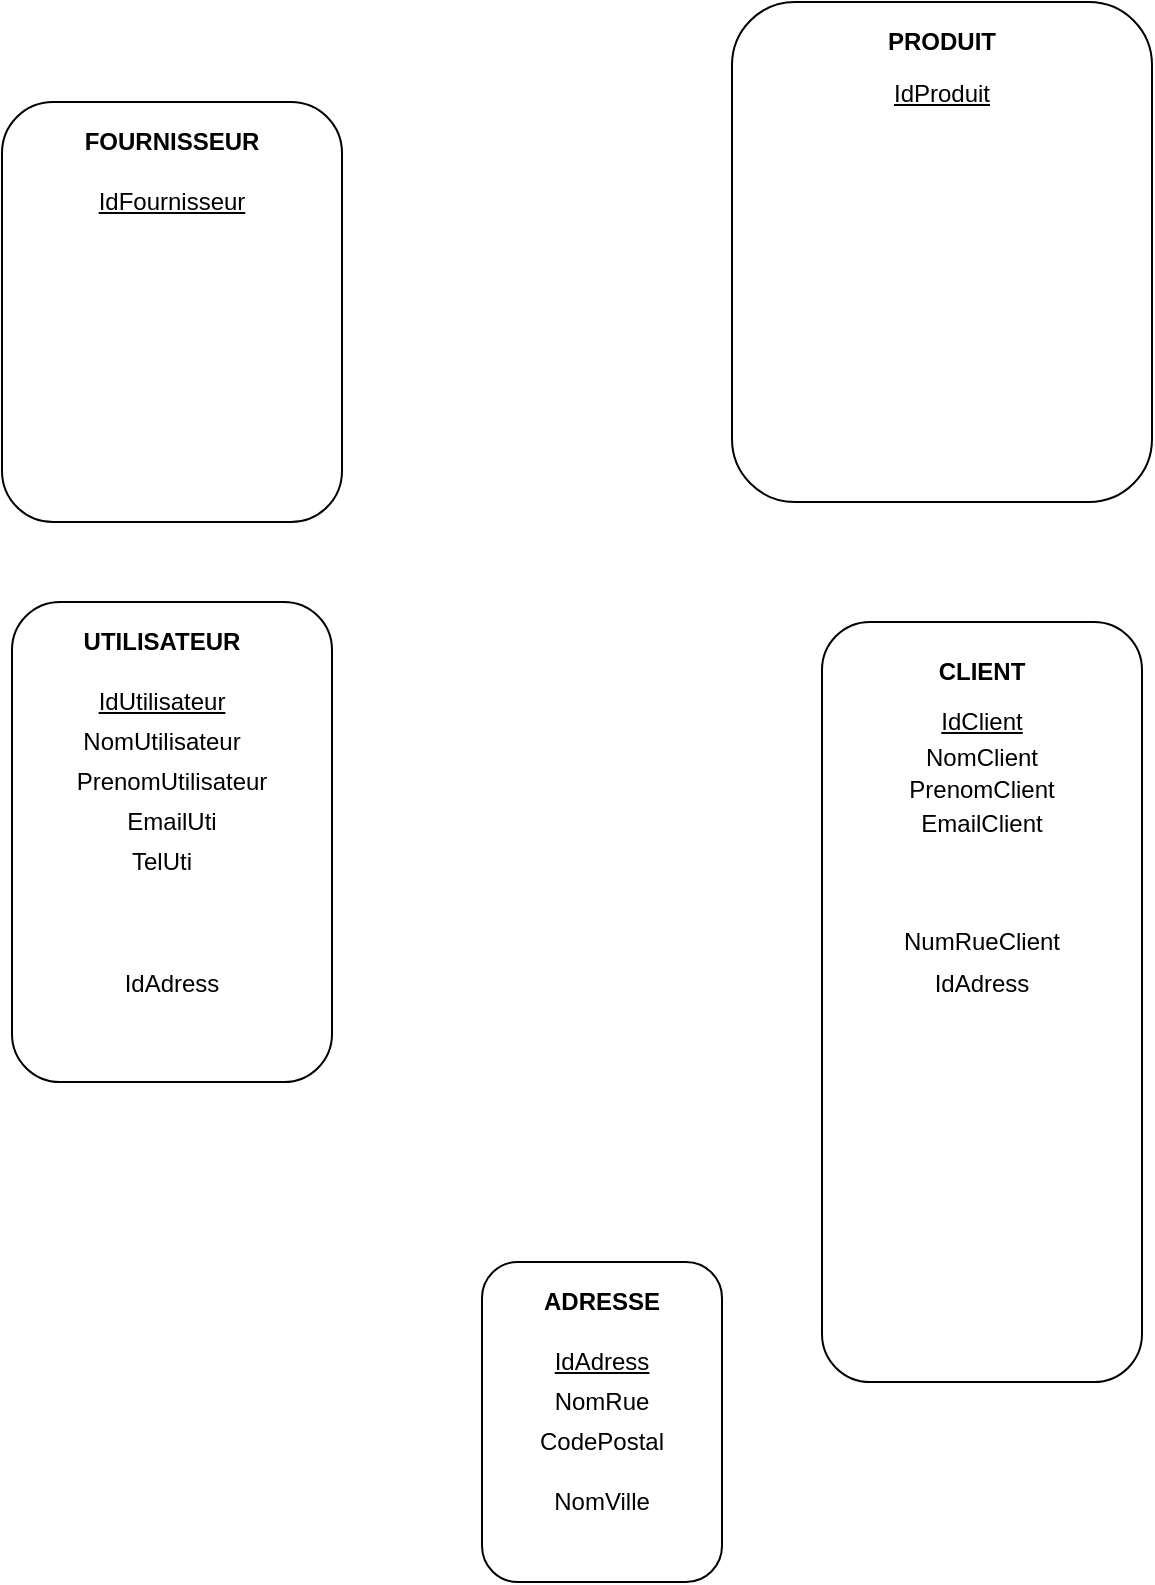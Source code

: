 <mxfile version="12.9.5" type="github">
  <diagram id="_cVDuks62UaKVImhQFzd" name="Page-1">
    <mxGraphModel dx="1422" dy="762" grid="1" gridSize="10" guides="1" tooltips="1" connect="1" arrows="1" fold="1" page="1" pageScale="1" pageWidth="827" pageHeight="1169" math="0" shadow="0">
      <root>
        <mxCell id="0" />
        <mxCell id="1" parent="0" />
        <mxCell id="PKBHu8Fdax7sOy9F1GHR-1" value="" style="rounded=1;whiteSpace=wrap;html=1;" parent="1" vertex="1">
          <mxGeometry x="190" y="80" width="170" height="210" as="geometry" />
        </mxCell>
        <mxCell id="PKBHu8Fdax7sOy9F1GHR-2" value="" style="rounded=1;whiteSpace=wrap;html=1;" parent="1" vertex="1">
          <mxGeometry x="555" y="30" width="210" height="250" as="geometry" />
        </mxCell>
        <mxCell id="PKBHu8Fdax7sOy9F1GHR-3" value="" style="rounded=1;whiteSpace=wrap;html=1;" parent="1" vertex="1">
          <mxGeometry x="195" y="330" width="160" height="240" as="geometry" />
        </mxCell>
        <mxCell id="PKBHu8Fdax7sOy9F1GHR-4" value="" style="rounded=1;whiteSpace=wrap;html=1;" parent="1" vertex="1">
          <mxGeometry x="600" y="340" width="160" height="380" as="geometry" />
        </mxCell>
        <mxCell id="PKBHu8Fdax7sOy9F1GHR-5" value="PRODUIT" style="text;html=1;strokeColor=none;fillColor=none;align=center;verticalAlign=middle;whiteSpace=wrap;rounded=0;fontStyle=1" parent="1" vertex="1">
          <mxGeometry x="640" y="40" width="40" height="20" as="geometry" />
        </mxCell>
        <mxCell id="PKBHu8Fdax7sOy9F1GHR-6" value="CLIENT" style="text;html=1;strokeColor=none;fillColor=none;align=center;verticalAlign=middle;whiteSpace=wrap;rounded=0;fontStyle=1" parent="1" vertex="1">
          <mxGeometry x="660" y="350" width="40" height="30" as="geometry" />
        </mxCell>
        <mxCell id="PKBHu8Fdax7sOy9F1GHR-8" value="FOURNISSEUR" style="text;html=1;strokeColor=none;fillColor=none;align=center;verticalAlign=middle;whiteSpace=wrap;rounded=0;fontStyle=1" parent="1" vertex="1">
          <mxGeometry x="255" y="90" width="40" height="20" as="geometry" />
        </mxCell>
        <mxCell id="PKBHu8Fdax7sOy9F1GHR-11" value="UTILISATEUR" style="text;html=1;strokeColor=none;fillColor=none;align=center;verticalAlign=middle;whiteSpace=wrap;rounded=0;fontStyle=1" parent="1" vertex="1">
          <mxGeometry x="250" y="340" width="40" height="20" as="geometry" />
        </mxCell>
        <mxCell id="7HdCGKZV9hbTOzj91E-3-1" value="IdUtilisateur" style="text;html=1;strokeColor=none;fillColor=none;align=center;verticalAlign=middle;whiteSpace=wrap;rounded=0;fontStyle=4" vertex="1" parent="1">
          <mxGeometry x="250" y="370" width="40" height="20" as="geometry" />
        </mxCell>
        <mxCell id="7HdCGKZV9hbTOzj91E-3-6" value="IdClient" style="text;html=1;strokeColor=none;fillColor=none;align=center;verticalAlign=middle;whiteSpace=wrap;rounded=0;fontStyle=4" vertex="1" parent="1">
          <mxGeometry x="660" y="380" width="40" height="20" as="geometry" />
        </mxCell>
        <mxCell id="7HdCGKZV9hbTOzj91E-3-7" value="IdFournisseur" style="text;html=1;strokeColor=none;fillColor=none;align=center;verticalAlign=middle;whiteSpace=wrap;rounded=0;fontStyle=4" vertex="1" parent="1">
          <mxGeometry x="255" y="120" width="40" height="20" as="geometry" />
        </mxCell>
        <mxCell id="7HdCGKZV9hbTOzj91E-3-8" value="IdProduit" style="text;html=1;strokeColor=none;fillColor=none;align=center;verticalAlign=middle;whiteSpace=wrap;rounded=0;fontStyle=4" vertex="1" parent="1">
          <mxGeometry x="640" y="66" width="40" height="20" as="geometry" />
        </mxCell>
        <mxCell id="7HdCGKZV9hbTOzj91E-3-9" value="NomUtilisateur" style="text;html=1;strokeColor=none;fillColor=none;align=center;verticalAlign=middle;whiteSpace=wrap;rounded=0;" vertex="1" parent="1">
          <mxGeometry x="250" y="390" width="40" height="20" as="geometry" />
        </mxCell>
        <mxCell id="7HdCGKZV9hbTOzj91E-3-10" value="PrenomUtilisateur" style="text;html=1;strokeColor=none;fillColor=none;align=center;verticalAlign=middle;whiteSpace=wrap;rounded=0;" vertex="1" parent="1">
          <mxGeometry x="255" y="410" width="40" height="20" as="geometry" />
        </mxCell>
        <mxCell id="7HdCGKZV9hbTOzj91E-3-11" value="EmailUti" style="text;html=1;strokeColor=none;fillColor=none;align=center;verticalAlign=middle;whiteSpace=wrap;rounded=0;" vertex="1" parent="1">
          <mxGeometry x="255" y="430" width="40" height="20" as="geometry" />
        </mxCell>
        <mxCell id="7HdCGKZV9hbTOzj91E-3-12" value="TelUti" style="text;html=1;strokeColor=none;fillColor=none;align=center;verticalAlign=middle;whiteSpace=wrap;rounded=0;" vertex="1" parent="1">
          <mxGeometry x="250" y="450" width="40" height="20" as="geometry" />
        </mxCell>
        <mxCell id="7HdCGKZV9hbTOzj91E-3-13" value="PrenomClient" style="text;html=1;strokeColor=none;fillColor=none;align=center;verticalAlign=middle;whiteSpace=wrap;rounded=0;" vertex="1" parent="1">
          <mxGeometry x="660" y="414" width="40" height="20" as="geometry" />
        </mxCell>
        <mxCell id="7HdCGKZV9hbTOzj91E-3-14" value="EmailClient" style="text;html=1;strokeColor=none;fillColor=none;align=center;verticalAlign=middle;whiteSpace=wrap;rounded=0;" vertex="1" parent="1">
          <mxGeometry x="660" y="431" width="40" height="20" as="geometry" />
        </mxCell>
        <mxCell id="7HdCGKZV9hbTOzj91E-3-15" value="NomClient" style="text;html=1;strokeColor=none;fillColor=none;align=center;verticalAlign=middle;whiteSpace=wrap;rounded=0;" vertex="1" parent="1">
          <mxGeometry x="660" y="398" width="40" height="20" as="geometry" />
        </mxCell>
        <mxCell id="7HdCGKZV9hbTOzj91E-3-16" value="IdAdress" style="text;html=1;strokeColor=none;fillColor=none;align=center;verticalAlign=middle;whiteSpace=wrap;rounded=0;" vertex="1" parent="1">
          <mxGeometry x="660" y="511" width="40" height="20" as="geometry" />
        </mxCell>
        <mxCell id="7HdCGKZV9hbTOzj91E-3-18" value="IdAdress" style="text;html=1;strokeColor=none;fillColor=none;align=center;verticalAlign=middle;whiteSpace=wrap;rounded=0;" vertex="1" parent="1">
          <mxGeometry x="255" y="511" width="40" height="20" as="geometry" />
        </mxCell>
        <mxCell id="7HdCGKZV9hbTOzj91E-3-19" value="" style="rounded=1;whiteSpace=wrap;html=1;" vertex="1" parent="1">
          <mxGeometry x="430" y="660" width="120" height="160" as="geometry" />
        </mxCell>
        <mxCell id="7HdCGKZV9hbTOzj91E-3-17" value="IdAdress" style="text;html=1;strokeColor=none;fillColor=none;align=center;verticalAlign=middle;whiteSpace=wrap;rounded=0;fontStyle=4" vertex="1" parent="1">
          <mxGeometry x="470" y="700" width="40" height="20" as="geometry" />
        </mxCell>
        <mxCell id="7HdCGKZV9hbTOzj91E-3-20" value="ADRESSE" style="text;html=1;strokeColor=none;fillColor=none;align=center;verticalAlign=middle;whiteSpace=wrap;rounded=0;fontStyle=1" vertex="1" parent="1">
          <mxGeometry x="470" y="670" width="40" height="20" as="geometry" />
        </mxCell>
        <mxCell id="7HdCGKZV9hbTOzj91E-3-21" value="NumRueClient" style="text;html=1;strokeColor=none;fillColor=none;align=center;verticalAlign=middle;whiteSpace=wrap;rounded=0;" vertex="1" parent="1">
          <mxGeometry x="660" y="490" width="40" height="20" as="geometry" />
        </mxCell>
        <mxCell id="7HdCGKZV9hbTOzj91E-3-23" value="NomRue" style="text;html=1;strokeColor=none;fillColor=none;align=center;verticalAlign=middle;whiteSpace=wrap;rounded=0;" vertex="1" parent="1">
          <mxGeometry x="470" y="720" width="40" height="20" as="geometry" />
        </mxCell>
        <mxCell id="7HdCGKZV9hbTOzj91E-3-24" value="CodePostal" style="text;html=1;strokeColor=none;fillColor=none;align=center;verticalAlign=middle;whiteSpace=wrap;rounded=0;" vertex="1" parent="1">
          <mxGeometry x="470" y="740" width="40" height="20" as="geometry" />
        </mxCell>
        <mxCell id="7HdCGKZV9hbTOzj91E-3-25" value="NomVille" style="text;html=1;strokeColor=none;fillColor=none;align=center;verticalAlign=middle;whiteSpace=wrap;rounded=0;" vertex="1" parent="1">
          <mxGeometry x="470" y="770" width="40" height="20" as="geometry" />
        </mxCell>
      </root>
    </mxGraphModel>
  </diagram>
</mxfile>
